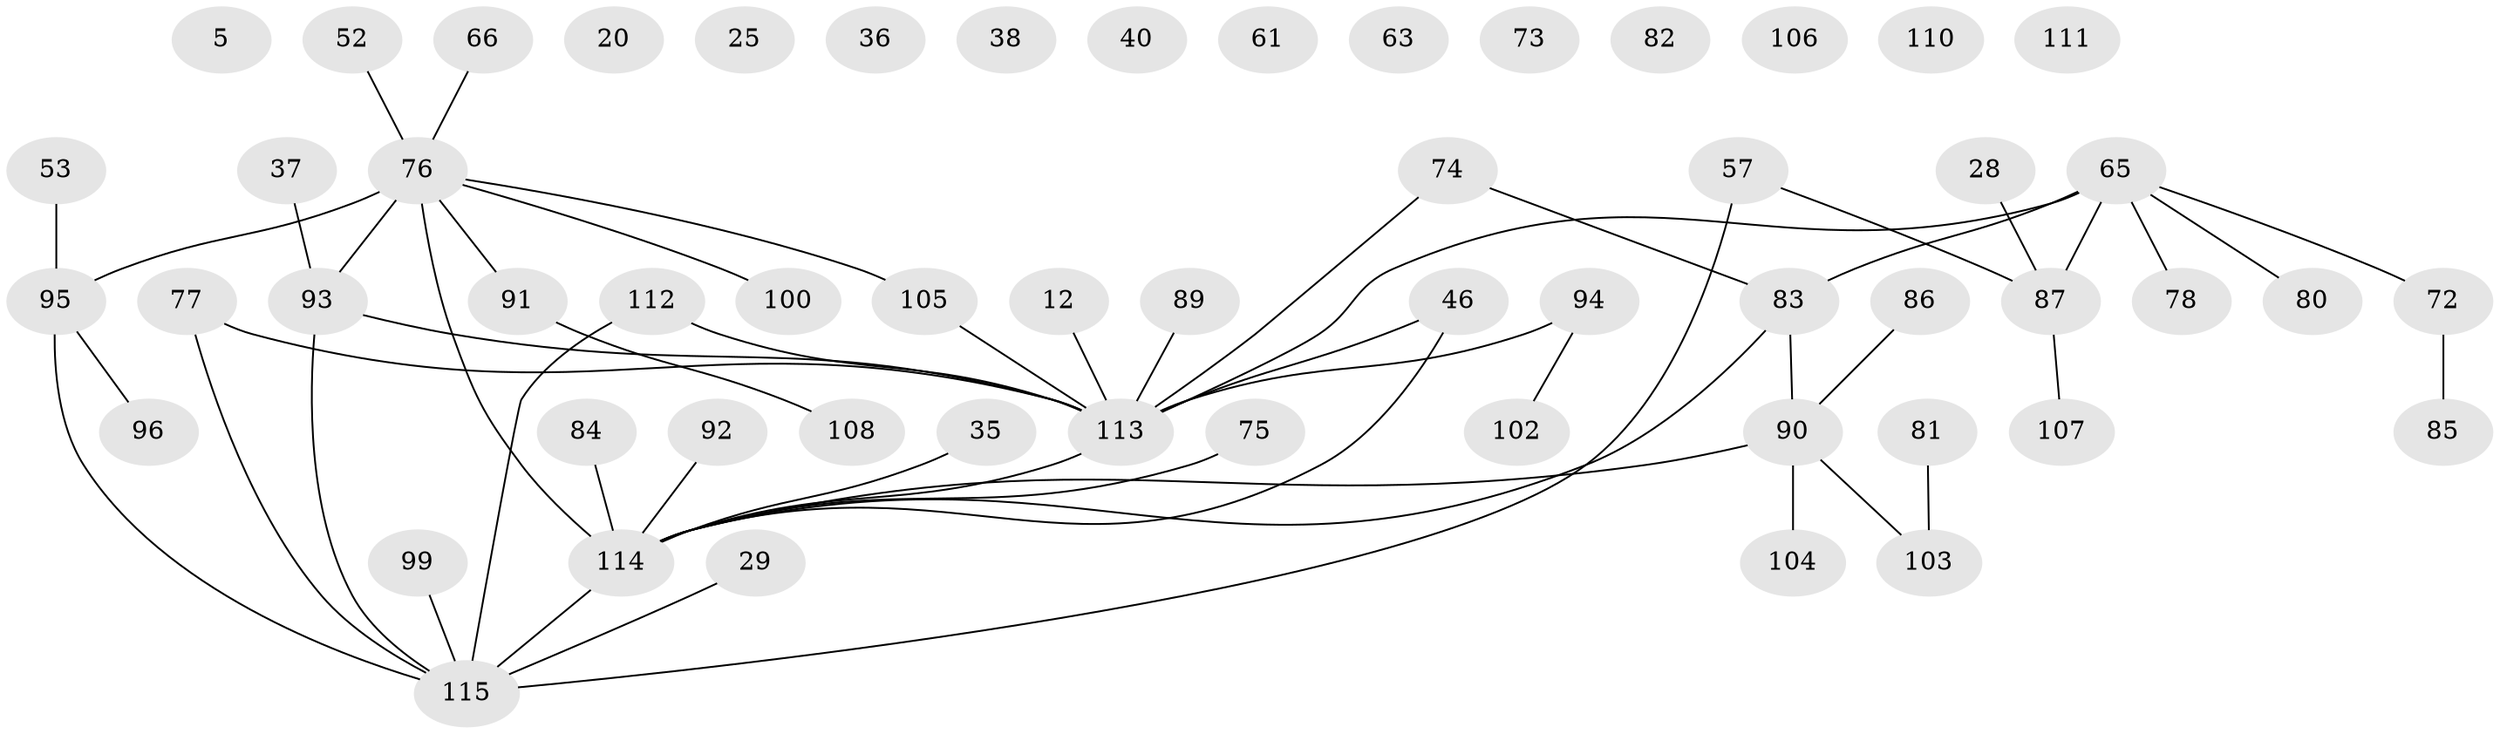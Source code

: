 // original degree distribution, {3: 0.1391304347826087, 5: 0.02608695652173913, 1: 0.3130434782608696, 0: 0.08695652173913043, 2: 0.28695652173913044, 7: 0.008695652173913044, 4: 0.10434782608695652, 6: 0.017391304347826087, 8: 0.017391304347826087}
// Generated by graph-tools (version 1.1) at 2025/39/03/09/25 04:39:59]
// undirected, 57 vertices, 54 edges
graph export_dot {
graph [start="1"]
  node [color=gray90,style=filled];
  5;
  12;
  20;
  25;
  28;
  29 [super="+23"];
  35;
  36;
  37;
  38;
  40;
  46;
  52;
  53;
  57;
  61;
  63;
  65 [super="+49+58"];
  66;
  72;
  73 [super="+32"];
  74;
  75;
  76 [super="+22+41+69"];
  77;
  78;
  80;
  81 [super="+67"];
  82 [super="+11+43"];
  83 [super="+6"];
  84;
  85 [super="+64+24+60"];
  86;
  87;
  89;
  90 [super="+33"];
  91 [super="+39"];
  92;
  93 [super="+47"];
  94 [super="+15"];
  95 [super="+9+51"];
  96 [super="+45+55"];
  99 [super="+14+59"];
  100 [super="+10+56"];
  102;
  103 [super="+8+68"];
  104 [super="+3"];
  105;
  106;
  107;
  108;
  110;
  111 [super="+54"];
  112;
  113 [super="+26+101"];
  114 [super="+71+109"];
  115 [super="+21"];
  12 -- 113;
  28 -- 87;
  29 -- 115;
  35 -- 114;
  37 -- 93;
  46 -- 113;
  46 -- 114;
  52 -- 76;
  53 -- 95;
  57 -- 87;
  57 -- 115;
  65 -- 72;
  65 -- 78;
  65 -- 80;
  65 -- 87 [weight=2];
  65 -- 113;
  65 -- 83;
  66 -- 76;
  72 -- 85;
  74 -- 83;
  74 -- 113;
  75 -- 114;
  76 -- 93;
  76 -- 105;
  76 -- 95 [weight=2];
  76 -- 100;
  76 -- 91;
  76 -- 114 [weight=4];
  77 -- 115;
  77 -- 113;
  81 -- 103;
  83 -- 90;
  83 -- 114;
  84 -- 114;
  86 -- 90;
  87 -- 107;
  89 -- 113;
  90 -- 104;
  90 -- 103;
  90 -- 114;
  91 -- 108;
  92 -- 114;
  93 -- 115 [weight=2];
  93 -- 113 [weight=4];
  94 -- 102;
  94 -- 113;
  95 -- 115 [weight=2];
  95 -- 96;
  99 -- 115;
  105 -- 113;
  112 -- 115;
  112 -- 113;
  113 -- 114;
  114 -- 115 [weight=3];
}
